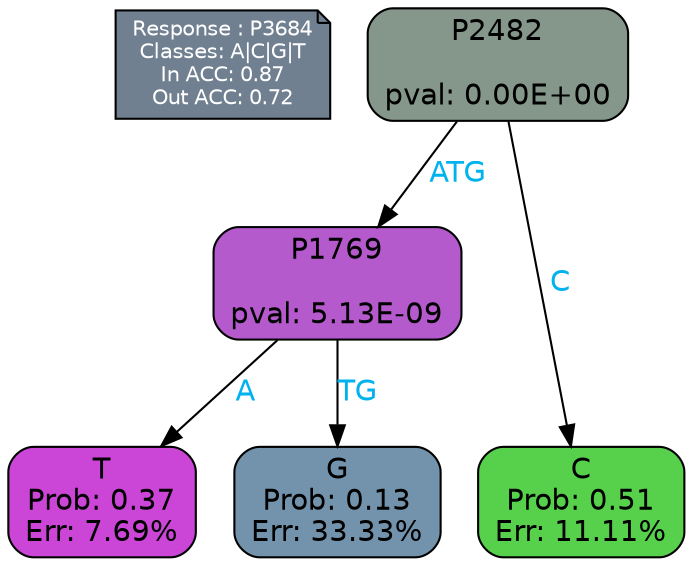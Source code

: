 digraph Tree {
node [shape=box, style="filled, rounded", color="black", fontname=helvetica] ;
graph [ranksep=equally, splines=polylines, bgcolor=transparent, dpi=600] ;
edge [fontname=helvetica] ;
LEGEND [label="Response : P3684
Classes: A|C|G|T
In ACC: 0.87
Out ACC: 0.72
",shape=note,align=left,style=filled,fillcolor="slategray",fontcolor="white",fontsize=10];1 [label="P2482

pval: 0.00E+00", fillcolor="#85968b"] ;
2 [label="P1769

pval: 5.13E-09", fillcolor="#b45acc"] ;
3 [label="T
Prob: 0.37
Err: 7.69%", fillcolor="#cb46d7"] ;
4 [label="G
Prob: 0.13
Err: 33.33%", fillcolor="#7293ab"] ;
5 [label="C
Prob: 0.51
Err: 11.11%", fillcolor="#57d14c"] ;
1 -> 2 [label="ATG",fontcolor=deepskyblue2] ;
1 -> 5 [label="C",fontcolor=deepskyblue2] ;
2 -> 3 [label="A",fontcolor=deepskyblue2] ;
2 -> 4 [label="TG",fontcolor=deepskyblue2] ;
{rank = same; 3;4;5;}{rank = same; LEGEND;1;}}